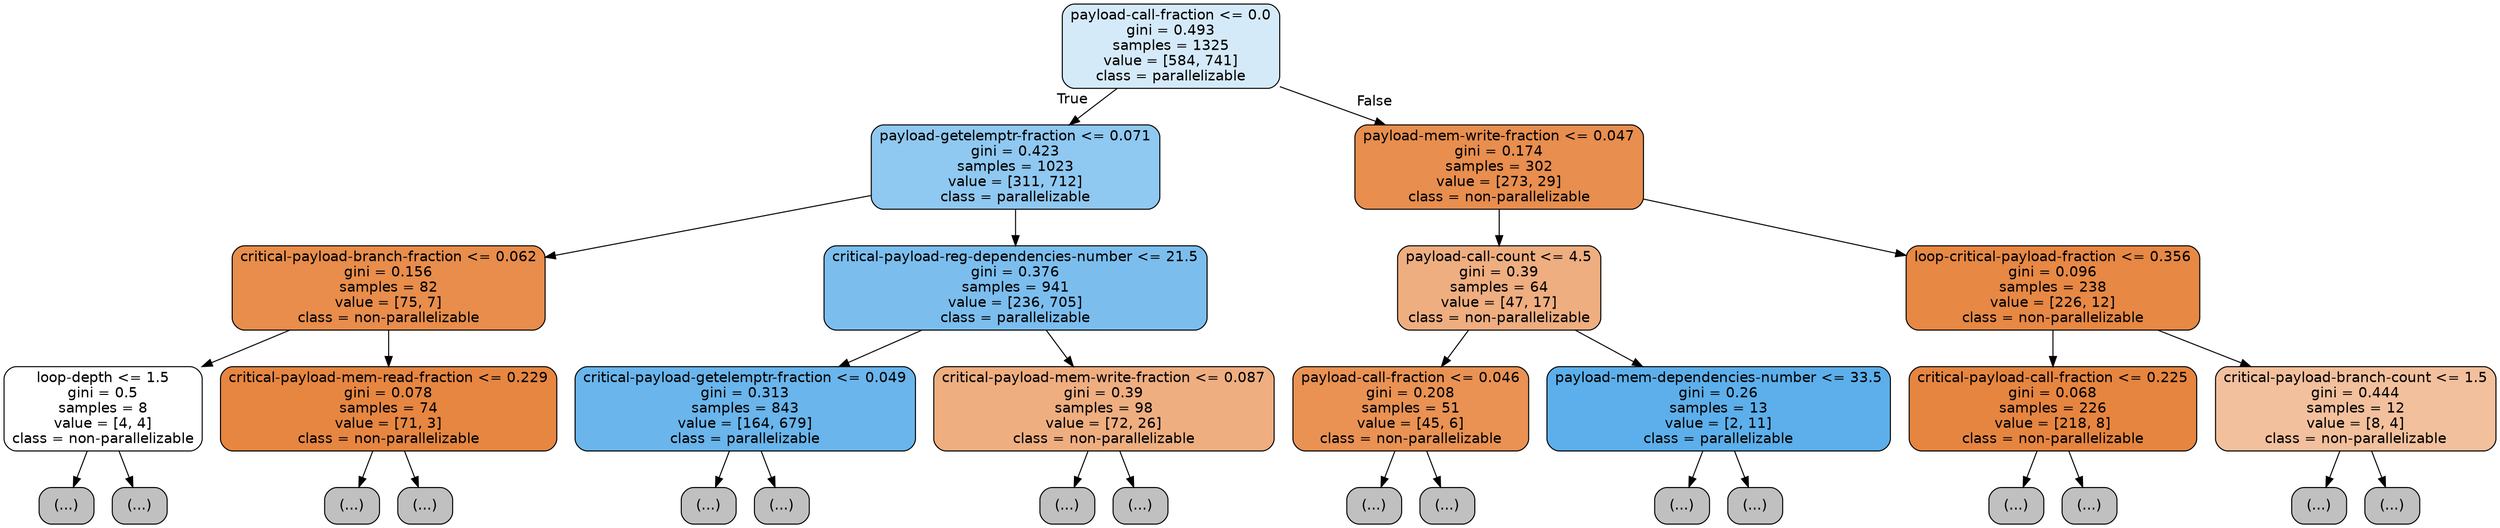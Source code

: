 digraph Tree {
node [shape=box, style="filled, rounded", color="black", fontname=helvetica] ;
edge [fontname=helvetica] ;
0 [label="payload-call-fraction <= 0.0\ngini = 0.493\nsamples = 1325\nvalue = [584, 741]\nclass = parallelizable", fillcolor="#399de536"] ;
1 [label="payload-getelemptr-fraction <= 0.071\ngini = 0.423\nsamples = 1023\nvalue = [311, 712]\nclass = parallelizable", fillcolor="#399de590"] ;
0 -> 1 [labeldistance=2.5, labelangle=45, headlabel="True"] ;
2 [label="critical-payload-branch-fraction <= 0.062\ngini = 0.156\nsamples = 82\nvalue = [75, 7]\nclass = non-parallelizable", fillcolor="#e58139e7"] ;
1 -> 2 ;
3 [label="loop-depth <= 1.5\ngini = 0.5\nsamples = 8\nvalue = [4, 4]\nclass = non-parallelizable", fillcolor="#e5813900"] ;
2 -> 3 ;
4 [label="(...)", fillcolor="#C0C0C0"] ;
3 -> 4 ;
5 [label="(...)", fillcolor="#C0C0C0"] ;
3 -> 5 ;
6 [label="critical-payload-mem-read-fraction <= 0.229\ngini = 0.078\nsamples = 74\nvalue = [71, 3]\nclass = non-parallelizable", fillcolor="#e58139f4"] ;
2 -> 6 ;
7 [label="(...)", fillcolor="#C0C0C0"] ;
6 -> 7 ;
14 [label="(...)", fillcolor="#C0C0C0"] ;
6 -> 14 ;
15 [label="critical-payload-reg-dependencies-number <= 21.5\ngini = 0.376\nsamples = 941\nvalue = [236, 705]\nclass = parallelizable", fillcolor="#399de5aa"] ;
1 -> 15 ;
16 [label="critical-payload-getelemptr-fraction <= 0.049\ngini = 0.313\nsamples = 843\nvalue = [164, 679]\nclass = parallelizable", fillcolor="#399de5c1"] ;
15 -> 16 ;
17 [label="(...)", fillcolor="#C0C0C0"] ;
16 -> 17 ;
202 [label="(...)", fillcolor="#C0C0C0"] ;
16 -> 202 ;
205 [label="critical-payload-mem-write-fraction <= 0.087\ngini = 0.39\nsamples = 98\nvalue = [72, 26]\nclass = non-parallelizable", fillcolor="#e58139a3"] ;
15 -> 205 ;
206 [label="(...)", fillcolor="#C0C0C0"] ;
205 -> 206 ;
213 [label="(...)", fillcolor="#C0C0C0"] ;
205 -> 213 ;
232 [label="payload-mem-write-fraction <= 0.047\ngini = 0.174\nsamples = 302\nvalue = [273, 29]\nclass = non-parallelizable", fillcolor="#e58139e4"] ;
0 -> 232 [labeldistance=2.5, labelangle=-45, headlabel="False"] ;
233 [label="payload-call-count <= 4.5\ngini = 0.39\nsamples = 64\nvalue = [47, 17]\nclass = non-parallelizable", fillcolor="#e58139a3"] ;
232 -> 233 ;
234 [label="payload-call-fraction <= 0.046\ngini = 0.208\nsamples = 51\nvalue = [45, 6]\nclass = non-parallelizable", fillcolor="#e58139dd"] ;
233 -> 234 ;
235 [label="(...)", fillcolor="#C0C0C0"] ;
234 -> 235 ;
244 [label="(...)", fillcolor="#C0C0C0"] ;
234 -> 244 ;
245 [label="payload-mem-dependencies-number <= 33.5\ngini = 0.26\nsamples = 13\nvalue = [2, 11]\nclass = parallelizable", fillcolor="#399de5d1"] ;
233 -> 245 ;
246 [label="(...)", fillcolor="#C0C0C0"] ;
245 -> 246 ;
247 [label="(...)", fillcolor="#C0C0C0"] ;
245 -> 247 ;
248 [label="loop-critical-payload-fraction <= 0.356\ngini = 0.096\nsamples = 238\nvalue = [226, 12]\nclass = non-parallelizable", fillcolor="#e58139f1"] ;
232 -> 248 ;
249 [label="critical-payload-call-fraction <= 0.225\ngini = 0.068\nsamples = 226\nvalue = [218, 8]\nclass = non-parallelizable", fillcolor="#e58139f6"] ;
248 -> 249 ;
250 [label="(...)", fillcolor="#C0C0C0"] ;
249 -> 250 ;
267 [label="(...)", fillcolor="#C0C0C0"] ;
249 -> 267 ;
268 [label="critical-payload-branch-count <= 1.5\ngini = 0.444\nsamples = 12\nvalue = [8, 4]\nclass = non-parallelizable", fillcolor="#e581397f"] ;
248 -> 268 ;
269 [label="(...)", fillcolor="#C0C0C0"] ;
268 -> 269 ;
270 [label="(...)", fillcolor="#C0C0C0"] ;
268 -> 270 ;
}